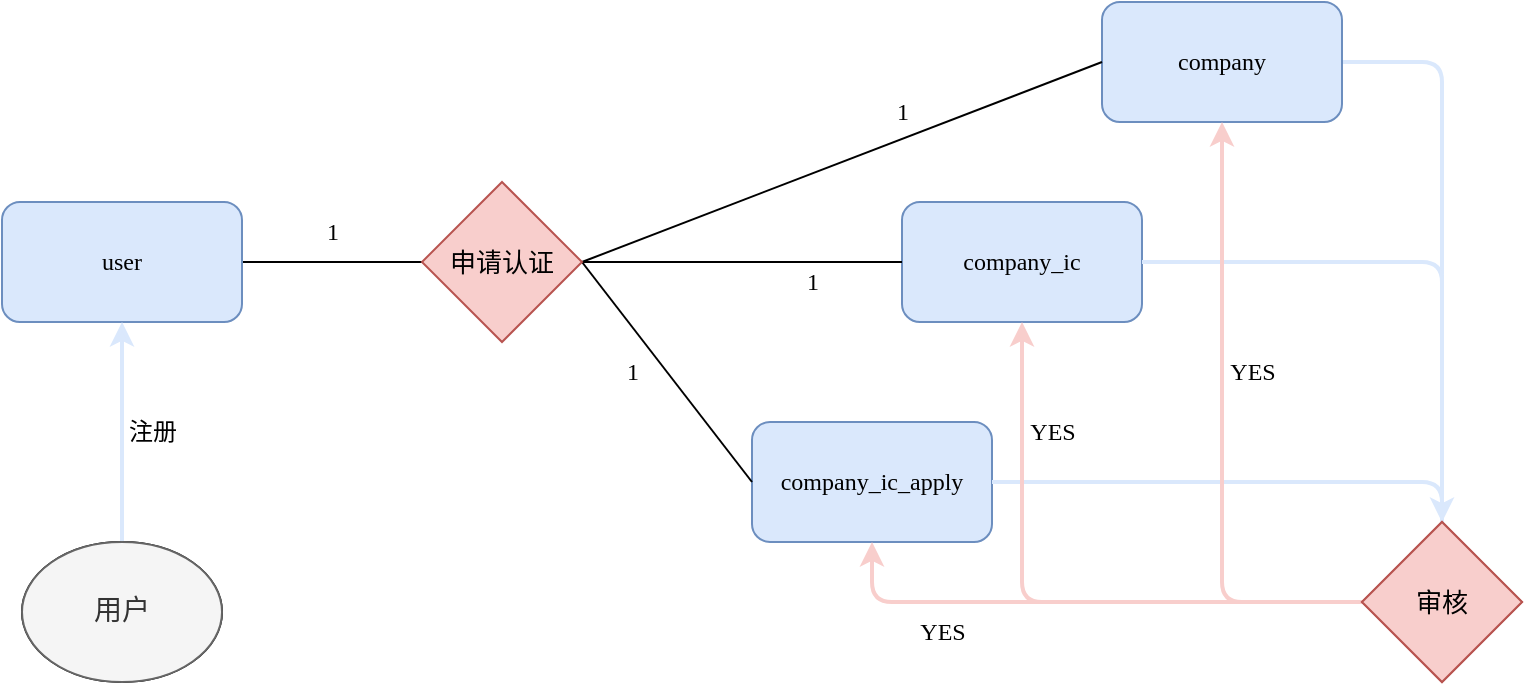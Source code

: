 <mxfile>
    <diagram id="nueSAUo333lCzBUPSzk2" name="Page-1">
        <mxGraphModel dx="2235" dy="969" grid="1" gridSize="10" guides="1" tooltips="1" connect="1" arrows="1" fold="1" page="1" pageScale="1" pageWidth="100" pageHeight="100" math="0" shadow="0">
            <root>
                <mxCell id="0"/>
                <mxCell id="1" parent="0"/>
                <mxCell id="14" style="edgeStyle=none;html=1;exitX=1;exitY=0.5;exitDx=0;exitDy=0;endArrow=none;endFill=0;fontFamily=Tahoma;" edge="1" parent="1" source="4" target="13">
                    <mxGeometry relative="1" as="geometry"/>
                </mxCell>
                <mxCell id="4" value="user" style="rounded=1;whiteSpace=wrap;html=1;fillColor=#dae8fc;strokeColor=#6c8ebf;fontFamily=Tahoma;" vertex="1" parent="1">
                    <mxGeometry x="-540" y="120" width="120" height="60" as="geometry"/>
                </mxCell>
                <mxCell id="34" style="edgeStyle=orthogonalEdgeStyle;html=1;exitX=1;exitY=0.5;exitDx=0;exitDy=0;endArrow=classic;endFill=1;strokeColor=#dae8fc;strokeWidth=2;fontFamily=Tahoma;" edge="1" parent="1" source="5" target="27">
                    <mxGeometry relative="1" as="geometry"/>
                </mxCell>
                <mxCell id="5" value="company" style="rounded=1;whiteSpace=wrap;html=1;fillColor=#dae8fc;strokeColor=#6c8ebf;fontFamily=Tahoma;" vertex="1" parent="1">
                    <mxGeometry x="10" y="20" width="120" height="60" as="geometry"/>
                </mxCell>
                <mxCell id="6" value="company_ic" style="rounded=1;whiteSpace=wrap;html=1;fillColor=#dae8fc;strokeColor=#6c8ebf;fontFamily=Tahoma;" vertex="1" parent="1">
                    <mxGeometry x="-90" y="120" width="120" height="60" as="geometry"/>
                </mxCell>
                <mxCell id="7" value="company_ic_apply" style="rounded=1;whiteSpace=wrap;html=1;fillColor=#dae8fc;strokeColor=#6c8ebf;fontFamily=Tahoma;" vertex="1" parent="1">
                    <mxGeometry x="-165" y="230" width="120" height="60" as="geometry"/>
                </mxCell>
                <mxCell id="15" style="edgeStyle=none;html=1;exitX=1;exitY=0.5;exitDx=0;exitDy=0;entryX=0;entryY=0.5;entryDx=0;entryDy=0;endArrow=none;endFill=0;fontFamily=Tahoma;" edge="1" parent="1" source="13" target="6">
                    <mxGeometry relative="1" as="geometry"/>
                </mxCell>
                <mxCell id="16" style="edgeStyle=none;html=1;exitX=1;exitY=0.5;exitDx=0;exitDy=0;entryX=0;entryY=0.5;entryDx=0;entryDy=0;endArrow=none;endFill=0;fontFamily=Tahoma;" edge="1" parent="1" source="13" target="5">
                    <mxGeometry relative="1" as="geometry"/>
                </mxCell>
                <mxCell id="17" style="edgeStyle=none;html=1;exitX=1;exitY=0.5;exitDx=0;exitDy=0;entryX=0;entryY=0.5;entryDx=0;entryDy=0;endArrow=none;endFill=0;fontFamily=Tahoma;" edge="1" parent="1" source="13" target="7">
                    <mxGeometry relative="1" as="geometry"/>
                </mxCell>
                <mxCell id="13" value="申请认证" style="rhombus;whiteSpace=wrap;html=1;fillColor=#f8cecc;strokeColor=#b85450;fontFamily=仿宋;fontSize=13;" vertex="1" parent="1">
                    <mxGeometry x="-330" y="110" width="80" height="80" as="geometry"/>
                </mxCell>
                <mxCell id="18" value="1" style="text;html=1;align=center;verticalAlign=middle;resizable=0;points=[];autosize=1;strokeColor=none;fillColor=none;fontFamily=Tahoma;" vertex="1" parent="1">
                    <mxGeometry x="-105" y="60" width="30" height="30" as="geometry"/>
                </mxCell>
                <mxCell id="19" value="1" style="text;html=1;align=center;verticalAlign=middle;resizable=0;points=[];autosize=1;strokeColor=none;fillColor=none;fontFamily=Tahoma;" vertex="1" parent="1">
                    <mxGeometry x="-390" y="120" width="30" height="30" as="geometry"/>
                </mxCell>
                <mxCell id="20" value="1" style="text;html=1;align=center;verticalAlign=middle;resizable=0;points=[];autosize=1;strokeColor=none;fillColor=none;fontFamily=Tahoma;" vertex="1" parent="1">
                    <mxGeometry x="-240" y="190" width="30" height="30" as="geometry"/>
                </mxCell>
                <mxCell id="21" value="1" style="text;html=1;align=center;verticalAlign=middle;resizable=0;points=[];autosize=1;strokeColor=none;fillColor=none;fontFamily=Tahoma;" vertex="1" parent="1">
                    <mxGeometry x="-150" y="145" width="30" height="30" as="geometry"/>
                </mxCell>
                <mxCell id="28" style="edgeStyle=orthogonalEdgeStyle;html=1;endArrow=none;endFill=0;exitX=0.5;exitY=0;exitDx=0;exitDy=0;strokeColor=#dae8fc;strokeWidth=2;fontFamily=Tahoma;" edge="1" parent="1" source="27" target="7">
                    <mxGeometry relative="1" as="geometry"/>
                </mxCell>
                <mxCell id="29" style="edgeStyle=orthogonalEdgeStyle;html=1;entryX=1;entryY=0.5;entryDx=0;entryDy=0;endArrow=none;endFill=0;strokeColor=#dae8fc;strokeWidth=2;fontFamily=Tahoma;" edge="1" parent="1" source="27" target="6">
                    <mxGeometry relative="1" as="geometry">
                        <Array as="points">
                            <mxPoint x="180" y="150"/>
                        </Array>
                    </mxGeometry>
                </mxCell>
                <mxCell id="31" style="edgeStyle=orthogonalEdgeStyle;html=1;exitX=0;exitY=0.5;exitDx=0;exitDy=0;entryX=0.5;entryY=1;entryDx=0;entryDy=0;endArrow=classic;endFill=1;strokeColor=#f8cecc;strokeWidth=2;fontFamily=Tahoma;" edge="1" parent="1" source="27" target="5">
                    <mxGeometry relative="1" as="geometry"/>
                </mxCell>
                <mxCell id="32" style="edgeStyle=orthogonalEdgeStyle;html=1;exitX=0;exitY=0.5;exitDx=0;exitDy=0;entryX=0.5;entryY=1;entryDx=0;entryDy=0;endArrow=classic;endFill=1;strokeColor=#f8cecc;strokeWidth=2;fontFamily=Tahoma;" edge="1" parent="1" source="27" target="6">
                    <mxGeometry relative="1" as="geometry"/>
                </mxCell>
                <mxCell id="33" style="edgeStyle=orthogonalEdgeStyle;html=1;exitX=0;exitY=0.5;exitDx=0;exitDy=0;entryX=0.5;entryY=1;entryDx=0;entryDy=0;endArrow=classic;endFill=1;strokeColor=#f8cecc;strokeWidth=2;fontFamily=Tahoma;" edge="1" parent="1" source="27" target="7">
                    <mxGeometry relative="1" as="geometry"/>
                </mxCell>
                <mxCell id="27" value="审核" style="rhombus;whiteSpace=wrap;html=1;fillColor=#f8cecc;strokeColor=#b85450;fontFamily=Tahoma;" vertex="1" parent="1">
                    <mxGeometry x="140" y="280" width="80" height="80" as="geometry"/>
                </mxCell>
                <mxCell id="35" value="YES" style="text;html=1;align=center;verticalAlign=middle;resizable=0;points=[];autosize=1;strokeColor=none;fillColor=none;fontFamily=Tahoma;" vertex="1" parent="1">
                    <mxGeometry x="65" y="190" width="40" height="30" as="geometry"/>
                </mxCell>
                <mxCell id="36" value="YES" style="text;html=1;align=center;verticalAlign=middle;resizable=0;points=[];autosize=1;strokeColor=none;fillColor=none;fontFamily=Tahoma;" vertex="1" parent="1">
                    <mxGeometry x="-90" y="320" width="40" height="30" as="geometry"/>
                </mxCell>
                <mxCell id="37" value="YES" style="text;html=1;align=center;verticalAlign=middle;resizable=0;points=[];autosize=1;strokeColor=none;fillColor=none;fontFamily=Tahoma;" vertex="1" parent="1">
                    <mxGeometry x="-35" y="220" width="40" height="30" as="geometry"/>
                </mxCell>
                <mxCell id="42" style="edgeStyle=orthogonalEdgeStyle;html=1;exitX=0.5;exitY=0;exitDx=0;exitDy=0;entryX=0.5;entryY=1;entryDx=0;entryDy=0;strokeColor=#dae8fc;strokeWidth=2;fontFamily=Tahoma;endArrow=classic;endFill=1;" edge="1" parent="1" source="41" target="4">
                    <mxGeometry relative="1" as="geometry"/>
                </mxCell>
                <mxCell id="41" value="&lt;span style=&quot;&quot;&gt;用户&lt;/span&gt;" style="ellipse;whiteSpace=wrap;html=1;fontFamily=Tahoma;" vertex="1" parent="1">
                    <mxGeometry x="-530" y="290" width="100" height="70" as="geometry"/>
                </mxCell>
                <mxCell id="43" value="注册" style="text;html=1;align=center;verticalAlign=middle;resizable=0;points=[];autosize=1;strokeColor=none;fillColor=none;fontFamily=仿宋;" vertex="1" parent="1">
                    <mxGeometry x="-490" y="220" width="50" height="30" as="geometry"/>
                </mxCell>
                <mxCell id="44" value="&lt;span style=&quot;font-size: 14px;&quot;&gt;用户&lt;/span&gt;" style="ellipse;whiteSpace=wrap;html=1;fontFamily=仿宋;fontSize=14;fillColor=#f5f5f5;fontColor=#333333;strokeColor=#666666;" vertex="1" parent="1">
                    <mxGeometry x="-530" y="290" width="100" height="70" as="geometry"/>
                </mxCell>
                <mxCell id="45" value="审核" style="rhombus;whiteSpace=wrap;html=1;fillColor=#f8cecc;strokeColor=#b85450;fontFamily=仿宋;fontSize=13;" vertex="1" parent="1">
                    <mxGeometry x="140" y="280" width="80" height="80" as="geometry"/>
                </mxCell>
            </root>
        </mxGraphModel>
    </diagram>
</mxfile>